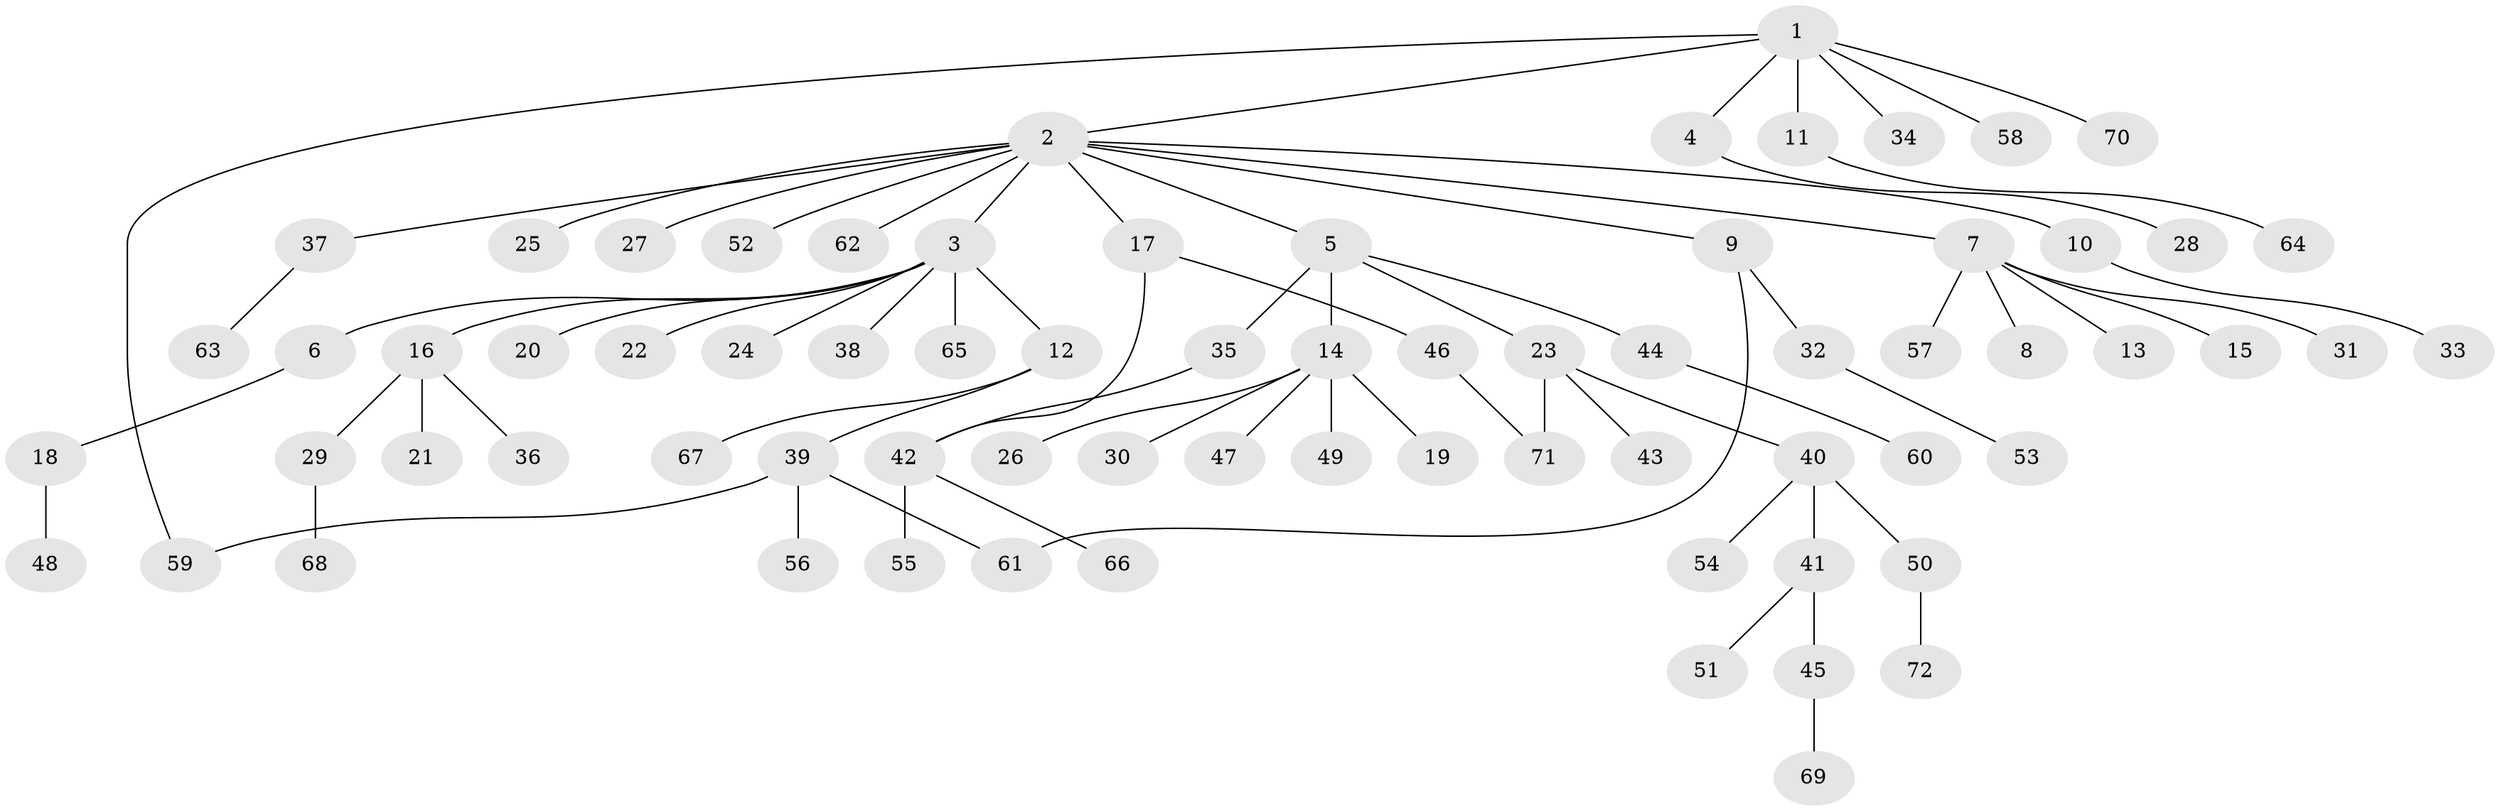 // Generated by graph-tools (version 1.1) at 2025/14/03/09/25 04:14:31]
// undirected, 72 vertices, 75 edges
graph export_dot {
graph [start="1"]
  node [color=gray90,style=filled];
  1;
  2;
  3;
  4;
  5;
  6;
  7;
  8;
  9;
  10;
  11;
  12;
  13;
  14;
  15;
  16;
  17;
  18;
  19;
  20;
  21;
  22;
  23;
  24;
  25;
  26;
  27;
  28;
  29;
  30;
  31;
  32;
  33;
  34;
  35;
  36;
  37;
  38;
  39;
  40;
  41;
  42;
  43;
  44;
  45;
  46;
  47;
  48;
  49;
  50;
  51;
  52;
  53;
  54;
  55;
  56;
  57;
  58;
  59;
  60;
  61;
  62;
  63;
  64;
  65;
  66;
  67;
  68;
  69;
  70;
  71;
  72;
  1 -- 2;
  1 -- 4;
  1 -- 11;
  1 -- 34;
  1 -- 58;
  1 -- 59;
  1 -- 70;
  2 -- 3;
  2 -- 5;
  2 -- 7;
  2 -- 9;
  2 -- 10;
  2 -- 17;
  2 -- 25;
  2 -- 27;
  2 -- 37;
  2 -- 52;
  2 -- 62;
  3 -- 6;
  3 -- 12;
  3 -- 16;
  3 -- 20;
  3 -- 22;
  3 -- 24;
  3 -- 38;
  3 -- 65;
  4 -- 28;
  5 -- 14;
  5 -- 23;
  5 -- 35;
  5 -- 44;
  6 -- 18;
  7 -- 8;
  7 -- 13;
  7 -- 15;
  7 -- 31;
  7 -- 57;
  9 -- 32;
  9 -- 61;
  10 -- 33;
  11 -- 64;
  12 -- 39;
  12 -- 67;
  14 -- 19;
  14 -- 26;
  14 -- 30;
  14 -- 47;
  14 -- 49;
  16 -- 21;
  16 -- 29;
  16 -- 36;
  17 -- 42;
  17 -- 46;
  18 -- 48;
  23 -- 40;
  23 -- 43;
  23 -- 71;
  29 -- 68;
  32 -- 53;
  35 -- 42;
  37 -- 63;
  39 -- 56;
  39 -- 59;
  39 -- 61;
  40 -- 41;
  40 -- 50;
  40 -- 54;
  41 -- 45;
  41 -- 51;
  42 -- 55;
  42 -- 66;
  44 -- 60;
  45 -- 69;
  46 -- 71;
  50 -- 72;
}
